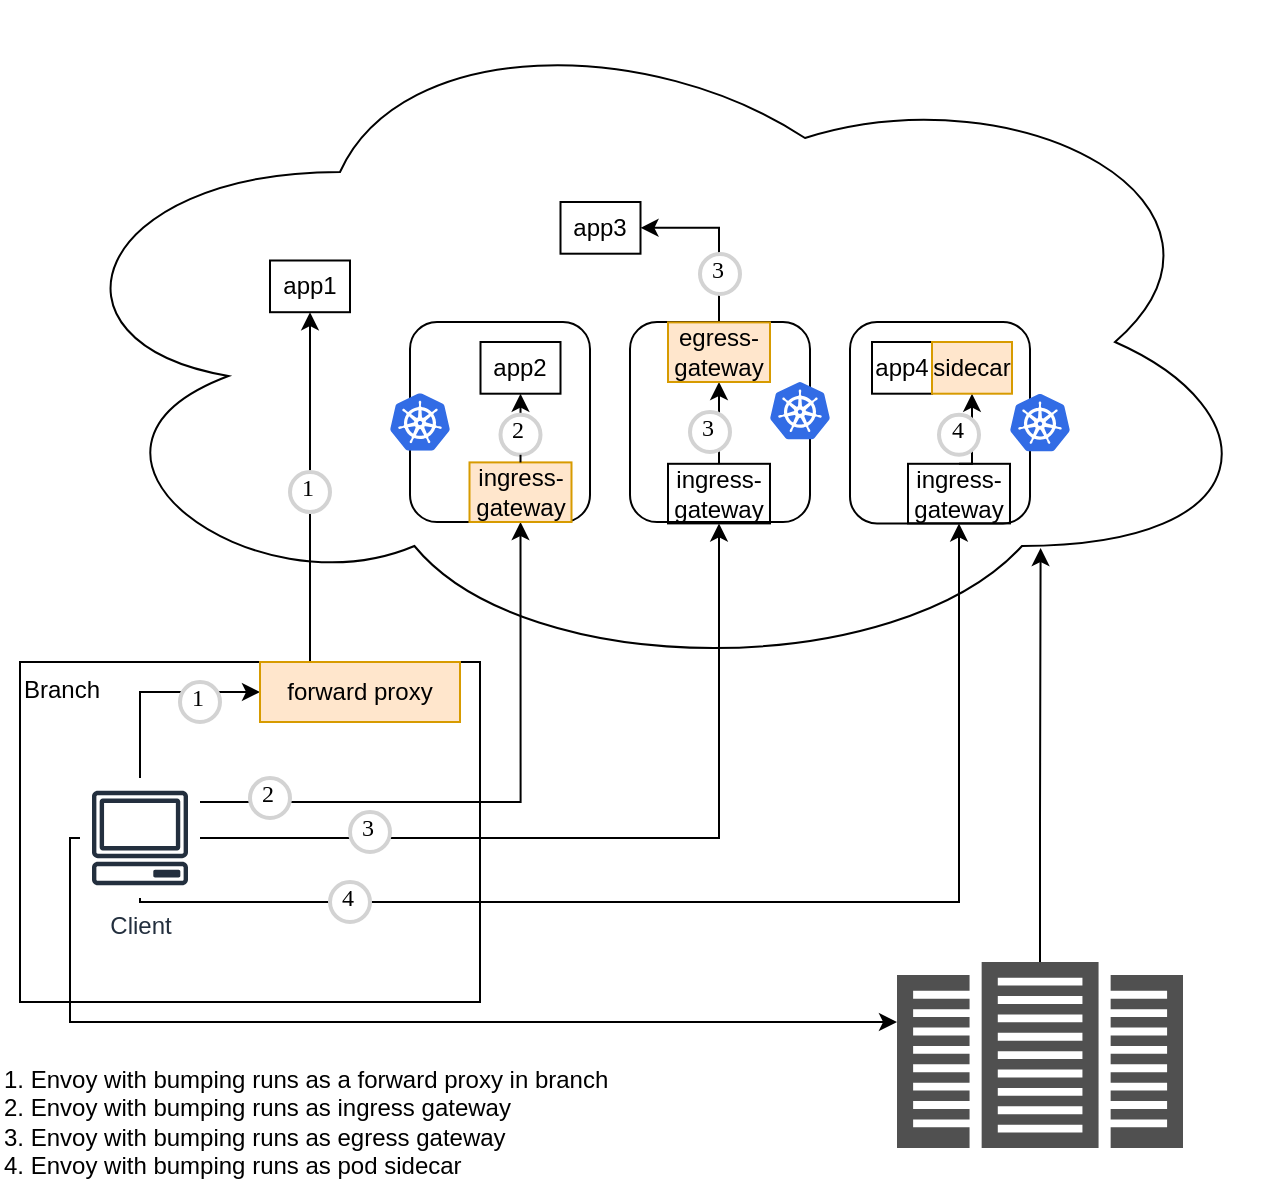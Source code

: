 <mxfile version="17.1.3" type="github">
  <diagram id="W-9ImOpMtnj_Iprmmz2A" name="Page-1">
    <mxGraphModel dx="1185" dy="1735" grid="1" gridSize="10" guides="1" tooltips="1" connect="1" arrows="1" fold="1" page="1" pageScale="1" pageWidth="850" pageHeight="1100" math="0" shadow="0">
      <root>
        <mxCell id="0" />
        <mxCell id="1" parent="0" />
        <mxCell id="btSTc1lj03Zl4ieGrQy4-14" value="Branch" style="rounded=0;whiteSpace=wrap;html=1;fillColor=none;align=left;verticalAlign=top;" parent="1" vertex="1">
          <mxGeometry x="145" y="240" width="230" height="170" as="geometry" />
        </mxCell>
        <mxCell id="IpUflZCy7PfABAmhOsxZ-6" style="edgeStyle=orthogonalEdgeStyle;rounded=0;orthogonalLoop=1;jettySize=auto;html=1;entryX=0;entryY=0.5;entryDx=0;entryDy=0;" edge="1" parent="1" source="btSTc1lj03Zl4ieGrQy4-17" target="btSTc1lj03Zl4ieGrQy4-39">
          <mxGeometry relative="1" as="geometry">
            <Array as="points">
              <mxPoint x="205" y="255" />
            </Array>
          </mxGeometry>
        </mxCell>
        <mxCell id="IpUflZCy7PfABAmhOsxZ-11" style="edgeStyle=orthogonalEdgeStyle;rounded=0;orthogonalLoop=1;jettySize=auto;html=1;entryX=0.5;entryY=1;entryDx=0;entryDy=0;" edge="1" parent="1" source="btSTc1lj03Zl4ieGrQy4-17" target="btSTc1lj03Zl4ieGrQy4-31">
          <mxGeometry relative="1" as="geometry">
            <Array as="points">
              <mxPoint x="395" y="310" />
            </Array>
          </mxGeometry>
        </mxCell>
        <mxCell id="IpUflZCy7PfABAmhOsxZ-19" style="edgeStyle=orthogonalEdgeStyle;rounded=0;orthogonalLoop=1;jettySize=auto;html=1;entryX=0.5;entryY=1;entryDx=0;entryDy=0;" edge="1" parent="1" source="btSTc1lj03Zl4ieGrQy4-17" target="IpUflZCy7PfABAmhOsxZ-30">
          <mxGeometry relative="1" as="geometry" />
        </mxCell>
        <mxCell id="IpUflZCy7PfABAmhOsxZ-35" style="edgeStyle=orthogonalEdgeStyle;rounded=0;orthogonalLoop=1;jettySize=auto;html=1;entryX=0.5;entryY=1;entryDx=0;entryDy=0;" edge="1" parent="1" source="btSTc1lj03Zl4ieGrQy4-17" target="btSTc1lj03Zl4ieGrQy4-32">
          <mxGeometry relative="1" as="geometry">
            <Array as="points">
              <mxPoint x="205" y="360" />
              <mxPoint x="615" y="360" />
            </Array>
          </mxGeometry>
        </mxCell>
        <mxCell id="IpUflZCy7PfABAmhOsxZ-40" style="edgeStyle=orthogonalEdgeStyle;rounded=0;orthogonalLoop=1;jettySize=auto;html=1;" edge="1" parent="1" source="btSTc1lj03Zl4ieGrQy4-17" target="btSTc1lj03Zl4ieGrQy4-19">
          <mxGeometry relative="1" as="geometry">
            <Array as="points">
              <mxPoint x="170" y="328" />
              <mxPoint x="170" y="420" />
            </Array>
          </mxGeometry>
        </mxCell>
        <mxCell id="btSTc1lj03Zl4ieGrQy4-17" value="Client" style="sketch=0;outlineConnect=0;fontColor=#232F3E;gradientColor=none;strokeColor=#232F3E;fillColor=#ffffff;dashed=0;verticalLabelPosition=bottom;verticalAlign=top;align=center;html=1;fontSize=12;fontStyle=0;aspect=fixed;shape=mxgraph.aws4.resourceIcon;resIcon=mxgraph.aws4.client;" parent="1" vertex="1">
          <mxGeometry x="175" y="298" width="60" height="60" as="geometry" />
        </mxCell>
        <mxCell id="btSTc1lj03Zl4ieGrQy4-18" value="" style="ellipse;shape=cloud;whiteSpace=wrap;html=1;fillColor=none;" parent="1" vertex="1">
          <mxGeometry x="150" y="-90" width="620" height="340" as="geometry" />
        </mxCell>
        <mxCell id="IpUflZCy7PfABAmhOsxZ-41" style="edgeStyle=orthogonalEdgeStyle;rounded=0;orthogonalLoop=1;jettySize=auto;html=1;entryX=0.815;entryY=0.803;entryDx=0;entryDy=0;entryPerimeter=0;" edge="1" parent="1" source="btSTc1lj03Zl4ieGrQy4-19" target="btSTc1lj03Zl4ieGrQy4-18">
          <mxGeometry relative="1" as="geometry" />
        </mxCell>
        <mxCell id="btSTc1lj03Zl4ieGrQy4-19" value="" style="sketch=0;pointerEvents=1;shadow=0;dashed=0;html=1;strokeColor=none;fillColor=#505050;labelPosition=center;verticalLabelPosition=bottom;verticalAlign=top;outlineConnect=0;align=center;shape=mxgraph.office.servers.datacenter;" parent="1" vertex="1">
          <mxGeometry x="583.5" y="390" width="143" height="93" as="geometry" />
        </mxCell>
        <mxCell id="btSTc1lj03Zl4ieGrQy4-27" value="" style="rounded=1;whiteSpace=wrap;html=1;fillColor=none;" parent="1" vertex="1">
          <mxGeometry x="340" y="70" width="90" height="100" as="geometry" />
        </mxCell>
        <mxCell id="btSTc1lj03Zl4ieGrQy4-28" value="" style="sketch=0;aspect=fixed;html=1;points=[];align=center;image;fontSize=12;image=img/lib/mscae/Kubernetes.svg;fillColor=none;" parent="1" vertex="1">
          <mxGeometry x="330" y="105.6" width="30" height="28.8" as="geometry" />
        </mxCell>
        <mxCell id="btSTc1lj03Zl4ieGrQy4-29" value="" style="rounded=1;whiteSpace=wrap;html=1;fillColor=none;" parent="1" vertex="1">
          <mxGeometry x="560" y="70" width="90" height="100.7" as="geometry" />
        </mxCell>
        <mxCell id="btSTc1lj03Zl4ieGrQy4-30" value="" style="sketch=0;aspect=fixed;html=1;points=[];align=center;image;fontSize=12;image=img/lib/mscae/Kubernetes.svg;fillColor=none;" parent="1" vertex="1">
          <mxGeometry x="640" y="105.95" width="30" height="28.8" as="geometry" />
        </mxCell>
        <mxCell id="IpUflZCy7PfABAmhOsxZ-22" style="edgeStyle=orthogonalEdgeStyle;rounded=0;orthogonalLoop=1;jettySize=auto;html=1;exitX=0.5;exitY=0;exitDx=0;exitDy=0;entryX=0.5;entryY=1;entryDx=0;entryDy=0;startArrow=none;" edge="1" parent="1" source="IpUflZCy7PfABAmhOsxZ-15" target="btSTc1lj03Zl4ieGrQy4-42">
          <mxGeometry relative="1" as="geometry" />
        </mxCell>
        <mxCell id="btSTc1lj03Zl4ieGrQy4-31" value="ingress-gateway" style="rounded=0;whiteSpace=wrap;html=1;fillColor=#ffe6cc;strokeColor=#d79b00;" parent="1" vertex="1">
          <mxGeometry x="369.75" y="140.2" width="51" height="29.8" as="geometry" />
        </mxCell>
        <mxCell id="IpUflZCy7PfABAmhOsxZ-36" style="edgeStyle=orthogonalEdgeStyle;rounded=0;orthogonalLoop=1;jettySize=auto;html=1;exitX=0.5;exitY=0;exitDx=0;exitDy=0;entryX=0.5;entryY=1;entryDx=0;entryDy=0;" edge="1" parent="1" source="btSTc1lj03Zl4ieGrQy4-32" target="btSTc1lj03Zl4ieGrQy4-41">
          <mxGeometry relative="1" as="geometry" />
        </mxCell>
        <mxCell id="btSTc1lj03Zl4ieGrQy4-32" value="ingress-gateway" style="rounded=0;whiteSpace=wrap;html=1;fillColor=none;" parent="1" vertex="1">
          <mxGeometry x="589" y="140.9" width="51" height="29.8" as="geometry" />
        </mxCell>
        <mxCell id="btSTc1lj03Zl4ieGrQy4-36" value="1. Envoy with bumping runs as a forward proxy in branch&lt;br&gt;2. Envoy with bumping runs as ingress gateway&lt;br&gt;3. Envoy with bumping runs as egress gateway&lt;br&gt;4. Envoy with bumping runs as pod sidecar" style="text;html=1;align=left;verticalAlign=middle;resizable=0;points=[];autosize=1;strokeColor=none;fillColor=none;" parent="1" vertex="1">
          <mxGeometry x="135.25" y="440" width="320" height="60" as="geometry" />
        </mxCell>
        <mxCell id="btSTc1lj03Zl4ieGrQy4-38" value="app4" style="rounded=0;whiteSpace=wrap;html=1;fillColor=none;" parent="1" vertex="1">
          <mxGeometry x="571" y="80" width="30" height="25.85" as="geometry" />
        </mxCell>
        <mxCell id="IpUflZCy7PfABAmhOsxZ-4" style="edgeStyle=orthogonalEdgeStyle;rounded=0;orthogonalLoop=1;jettySize=auto;html=1;entryX=0.5;entryY=1;entryDx=0;entryDy=0;" edge="1" parent="1" source="btSTc1lj03Zl4ieGrQy4-39" target="IpUflZCy7PfABAmhOsxZ-1">
          <mxGeometry relative="1" as="geometry">
            <Array as="points">
              <mxPoint x="290" y="230" />
              <mxPoint x="290" y="230" />
            </Array>
          </mxGeometry>
        </mxCell>
        <mxCell id="btSTc1lj03Zl4ieGrQy4-39" value="forward proxy" style="rounded=0;whiteSpace=wrap;html=1;fillColor=#ffe6cc;strokeColor=#d79b00;" parent="1" vertex="1">
          <mxGeometry x="265" y="240" width="100" height="30" as="geometry" />
        </mxCell>
        <mxCell id="btSTc1lj03Zl4ieGrQy4-41" value="sidecar" style="rounded=0;whiteSpace=wrap;html=1;fillColor=#ffe6cc;strokeColor=#d79b00;" parent="1" vertex="1">
          <mxGeometry x="601" y="80" width="40" height="25.85" as="geometry" />
        </mxCell>
        <mxCell id="btSTc1lj03Zl4ieGrQy4-42" value="app2" style="rounded=0;whiteSpace=wrap;html=1;fillColor=none;" parent="1" vertex="1">
          <mxGeometry x="375.25" y="80.0" width="40" height="25.85" as="geometry" />
        </mxCell>
        <mxCell id="IpUflZCy7PfABAmhOsxZ-1" value="app1" style="rounded=0;whiteSpace=wrap;html=1;fillColor=none;" vertex="1" parent="1">
          <mxGeometry x="270" y="39.25" width="40" height="25.85" as="geometry" />
        </mxCell>
        <mxCell id="IpUflZCy7PfABAmhOsxZ-2" value="app3" style="rounded=0;whiteSpace=wrap;html=1;fillColor=none;" vertex="1" parent="1">
          <mxGeometry x="415.25" y="10.0" width="40" height="25.85" as="geometry" />
        </mxCell>
        <mxCell id="IpUflZCy7PfABAmhOsxZ-7" value="1" style="ellipse;whiteSpace=wrap;html=1;aspect=fixed;strokeWidth=2;fontFamily=Tahoma;spacingBottom=4;spacingRight=2;strokeColor=#d3d3d3;" vertex="1" parent="1">
          <mxGeometry x="225" y="250" width="20" height="20" as="geometry" />
        </mxCell>
        <mxCell id="IpUflZCy7PfABAmhOsxZ-10" value="1" style="ellipse;whiteSpace=wrap;html=1;aspect=fixed;strokeWidth=2;fontFamily=Tahoma;spacingBottom=4;spacingRight=2;strokeColor=#d3d3d3;" vertex="1" parent="1">
          <mxGeometry x="280" y="145" width="20" height="20" as="geometry" />
        </mxCell>
        <mxCell id="IpUflZCy7PfABAmhOsxZ-13" value="2" style="ellipse;whiteSpace=wrap;html=1;aspect=fixed;strokeWidth=2;fontFamily=Tahoma;spacingBottom=4;spacingRight=2;strokeColor=#d3d3d3;" vertex="1" parent="1">
          <mxGeometry x="260" y="298" width="20" height="20" as="geometry" />
        </mxCell>
        <mxCell id="IpUflZCy7PfABAmhOsxZ-15" value="2" style="ellipse;whiteSpace=wrap;html=1;aspect=fixed;strokeWidth=2;fontFamily=Tahoma;spacingBottom=4;spacingRight=2;strokeColor=#d3d3d3;" vertex="1" parent="1">
          <mxGeometry x="385.25" y="116.4" width="20" height="20" as="geometry" />
        </mxCell>
        <mxCell id="IpUflZCy7PfABAmhOsxZ-23" value="" style="edgeStyle=orthogonalEdgeStyle;rounded=0;orthogonalLoop=1;jettySize=auto;html=1;exitX=0.5;exitY=0;exitDx=0;exitDy=0;entryX=0.5;entryY=1;entryDx=0;entryDy=0;endArrow=none;" edge="1" parent="1" source="btSTc1lj03Zl4ieGrQy4-31" target="IpUflZCy7PfABAmhOsxZ-15">
          <mxGeometry relative="1" as="geometry">
            <mxPoint x="395.25" y="140.2" as="sourcePoint" />
            <mxPoint x="395.25" y="97.43" as="targetPoint" />
          </mxGeometry>
        </mxCell>
        <mxCell id="IpUflZCy7PfABAmhOsxZ-24" value="3" style="ellipse;whiteSpace=wrap;html=1;aspect=fixed;strokeWidth=2;fontFamily=Tahoma;spacingBottom=4;spacingRight=2;strokeColor=#d3d3d3;" vertex="1" parent="1">
          <mxGeometry x="310" y="315" width="20" height="20" as="geometry" />
        </mxCell>
        <mxCell id="IpUflZCy7PfABAmhOsxZ-28" value="" style="rounded=1;whiteSpace=wrap;html=1;fillColor=none;" vertex="1" parent="1">
          <mxGeometry x="450" y="70" width="90" height="100" as="geometry" />
        </mxCell>
        <mxCell id="IpUflZCy7PfABAmhOsxZ-33" style="edgeStyle=orthogonalEdgeStyle;rounded=0;orthogonalLoop=1;jettySize=auto;html=1;exitX=0.5;exitY=0;exitDx=0;exitDy=0;entryX=0.5;entryY=1;entryDx=0;entryDy=0;" edge="1" parent="1" source="IpUflZCy7PfABAmhOsxZ-30" target="IpUflZCy7PfABAmhOsxZ-32">
          <mxGeometry relative="1" as="geometry" />
        </mxCell>
        <mxCell id="IpUflZCy7PfABAmhOsxZ-30" value="ingress-gateway" style="rounded=0;whiteSpace=wrap;html=1;fillColor=none;" vertex="1" parent="1">
          <mxGeometry x="469" y="140.9" width="51" height="29.8" as="geometry" />
        </mxCell>
        <mxCell id="IpUflZCy7PfABAmhOsxZ-31" value="" style="sketch=0;aspect=fixed;html=1;points=[];align=center;image;fontSize=12;image=img/lib/mscae/Kubernetes.svg;fillColor=none;" vertex="1" parent="1">
          <mxGeometry x="520" y="100" width="30" height="28.8" as="geometry" />
        </mxCell>
        <mxCell id="IpUflZCy7PfABAmhOsxZ-34" style="edgeStyle=orthogonalEdgeStyle;rounded=0;orthogonalLoop=1;jettySize=auto;html=1;exitX=0.5;exitY=0;exitDx=0;exitDy=0;entryX=1;entryY=0.5;entryDx=0;entryDy=0;" edge="1" parent="1" source="IpUflZCy7PfABAmhOsxZ-32" target="IpUflZCy7PfABAmhOsxZ-2">
          <mxGeometry relative="1" as="geometry" />
        </mxCell>
        <mxCell id="IpUflZCy7PfABAmhOsxZ-32" value="egress-gateway" style="rounded=0;whiteSpace=wrap;html=1;fillColor=#ffe6cc;strokeColor=#d79b00;" vertex="1" parent="1">
          <mxGeometry x="469" y="70.2" width="51" height="29.8" as="geometry" />
        </mxCell>
        <mxCell id="IpUflZCy7PfABAmhOsxZ-37" value="4" style="ellipse;whiteSpace=wrap;html=1;aspect=fixed;strokeWidth=2;fontFamily=Tahoma;spacingBottom=4;spacingRight=2;strokeColor=#d3d3d3;" vertex="1" parent="1">
          <mxGeometry x="300" y="350" width="20" height="20" as="geometry" />
        </mxCell>
        <mxCell id="IpUflZCy7PfABAmhOsxZ-38" value="4" style="ellipse;whiteSpace=wrap;html=1;aspect=fixed;strokeWidth=2;fontFamily=Tahoma;spacingBottom=4;spacingRight=2;strokeColor=#d3d3d3;" vertex="1" parent="1">
          <mxGeometry x="604.5" y="116.4" width="20" height="20" as="geometry" />
        </mxCell>
        <mxCell id="IpUflZCy7PfABAmhOsxZ-39" value="3" style="ellipse;whiteSpace=wrap;html=1;aspect=fixed;strokeWidth=2;fontFamily=Tahoma;spacingBottom=4;spacingRight=2;strokeColor=#d3d3d3;" vertex="1" parent="1">
          <mxGeometry x="480" y="115" width="20" height="20" as="geometry" />
        </mxCell>
        <mxCell id="IpUflZCy7PfABAmhOsxZ-42" value="3" style="ellipse;whiteSpace=wrap;html=1;aspect=fixed;strokeWidth=2;fontFamily=Tahoma;spacingBottom=4;spacingRight=2;strokeColor=#d3d3d3;" vertex="1" parent="1">
          <mxGeometry x="485" y="36" width="20" height="20" as="geometry" />
        </mxCell>
      </root>
    </mxGraphModel>
  </diagram>
</mxfile>
